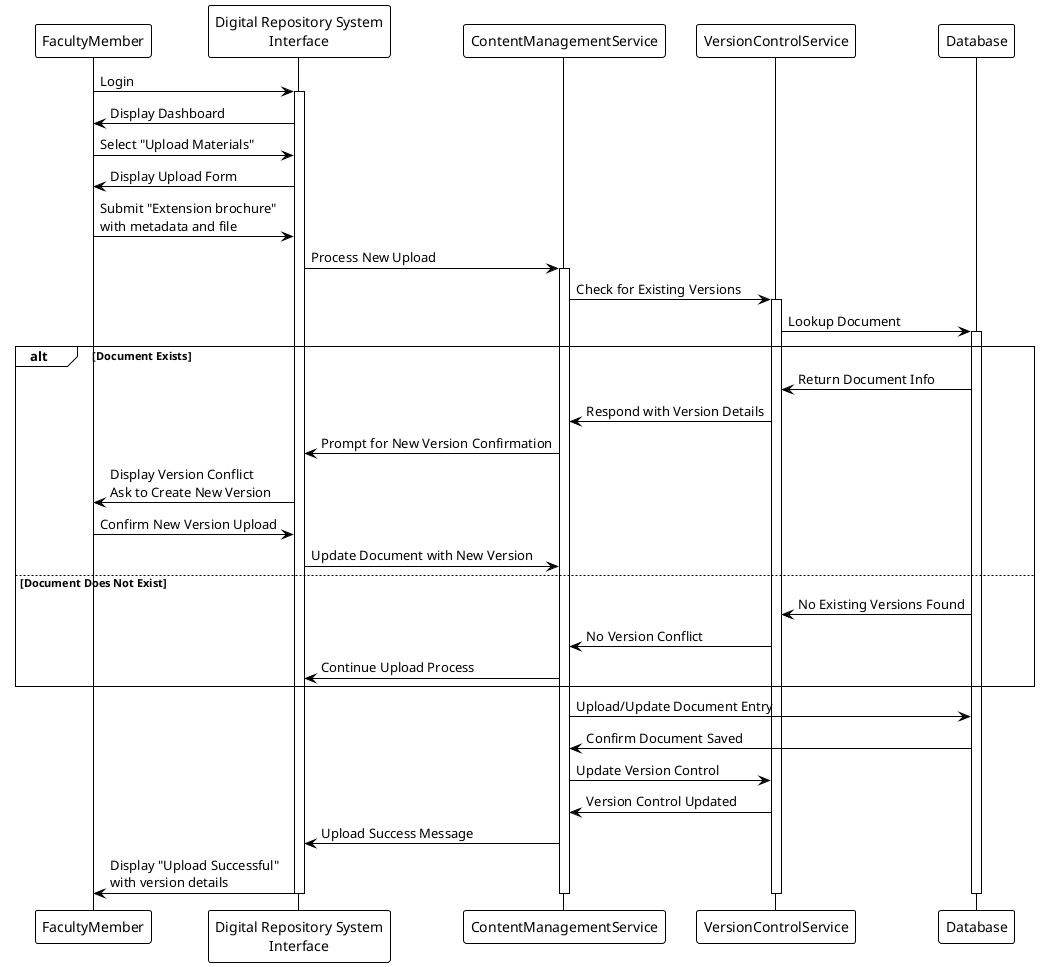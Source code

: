 @startuml
!theme plain

participant FacultyMember as FM
participant "Digital Repository System\nInterface" as DRS
participant ContentManagementService as CMS
participant VersionControlService as VCS
participant Database as DB

FM -> DRS: Login
activate DRS

DRS -> FM: Display Dashboard
FM -> DRS: Select "Upload Materials"
DRS -> FM: Display Upload Form

FM -> DRS: Submit "Extension brochure"\nwith metadata and file
DRS -> CMS: Process New Upload
activate CMS

CMS -> VCS: Check for Existing Versions
activate VCS
VCS -> DB: Lookup Document
activate DB

alt Document Exists
    DB -> VCS: Return Document Info
    VCS -> CMS: Respond with Version Details
    CMS -> DRS: Prompt for New Version Confirmation
    DRS -> FM: Display Version Conflict\nAsk to Create New Version
    FM -> DRS: Confirm New Version Upload
    DRS -> CMS: Update Document with New Version
else Document Does Not Exist
    DB -> VCS: No Existing Versions Found
    VCS -> CMS: No Version Conflict
    CMS -> DRS: Continue Upload Process
end

CMS -> DB: Upload/Update Document Entry
DB -> CMS: Confirm Document Saved
CMS -> VCS: Update Version Control
VCS -> CMS: Version Control Updated
CMS -> DRS: Upload Success Message
DRS -> FM: Display "Upload Successful"\nwith version details

deactivate DB
deactivate VCS
deactivate CMS
deactivate DRS

@enduml